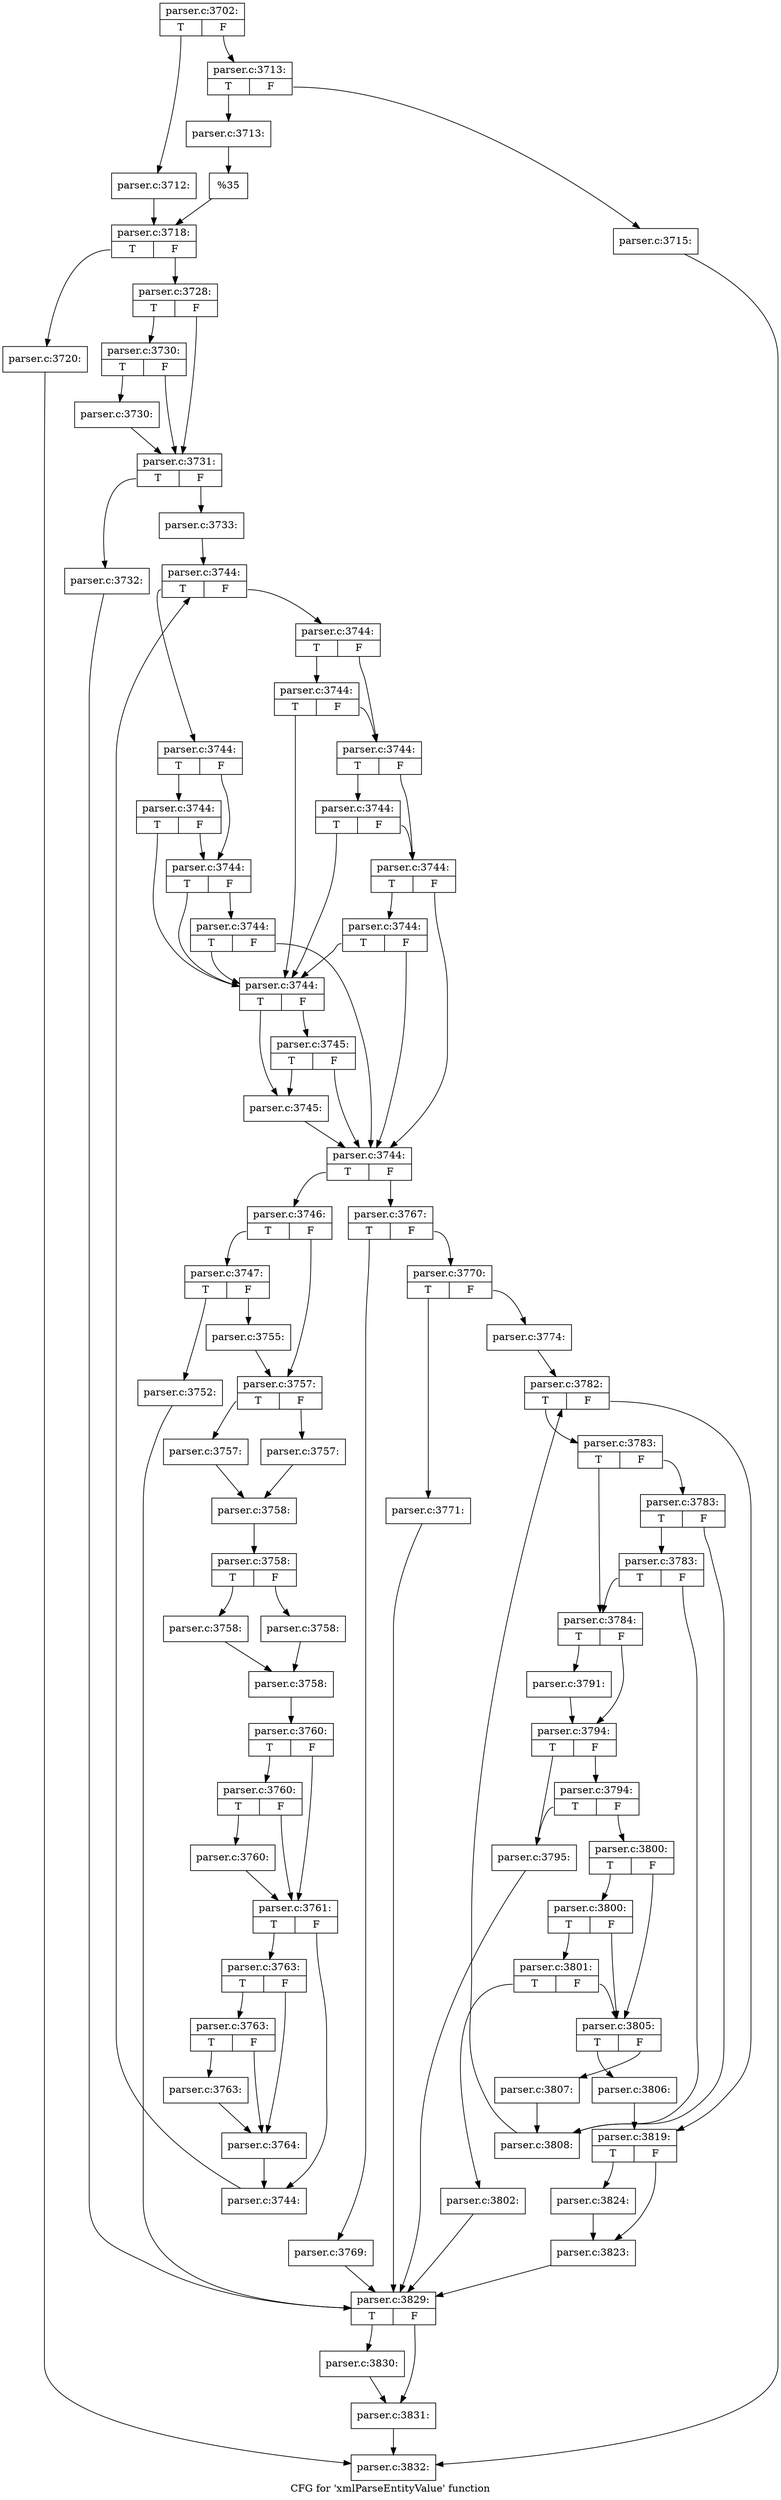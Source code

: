 digraph "CFG for 'xmlParseEntityValue' function" {
	label="CFG for 'xmlParseEntityValue' function";

	Node0x55d73b886d70 [shape=record,label="{parser.c:3702:|{<s0>T|<s1>F}}"];
	Node0x55d73b886d70:s0 -> Node0x55d73b88b2b0;
	Node0x55d73b886d70:s1 -> Node0x55d73b88b350;
	Node0x55d73b88b2b0 [shape=record,label="{parser.c:3712:}"];
	Node0x55d73b88b2b0 -> Node0x55d73b88b300;
	Node0x55d73b88b350 [shape=record,label="{parser.c:3713:|{<s0>T|<s1>F}}"];
	Node0x55d73b88b350:s0 -> Node0x55d73b88b9b0;
	Node0x55d73b88b350:s1 -> Node0x55d73b88ba50;
	Node0x55d73b88b9b0 [shape=record,label="{parser.c:3713:}"];
	Node0x55d73b88b9b0 -> Node0x55d73b88ba00;
	Node0x55d73b88ba50 [shape=record,label="{parser.c:3715:}"];
	Node0x55d73b88ba50 -> Node0x55d73b886dc0;
	Node0x55d73b88ba00 [shape=record,label="{%35}"];
	Node0x55d73b88ba00 -> Node0x55d73b88b300;
	Node0x55d73b88b300 [shape=record,label="{parser.c:3718:|{<s0>T|<s1>F}}"];
	Node0x55d73b88b300:s0 -> Node0x55d73b88c9a0;
	Node0x55d73b88b300:s1 -> Node0x55d73b88c9f0;
	Node0x55d73b88c9a0 [shape=record,label="{parser.c:3720:}"];
	Node0x55d73b88c9a0 -> Node0x55d73b886dc0;
	Node0x55d73b88c9f0 [shape=record,label="{parser.c:3728:|{<s0>T|<s1>F}}"];
	Node0x55d73b88c9f0:s0 -> Node0x55d73b88d560;
	Node0x55d73b88c9f0:s1 -> Node0x55d73b88d510;
	Node0x55d73b88d560 [shape=record,label="{parser.c:3730:|{<s0>T|<s1>F}}"];
	Node0x55d73b88d560:s0 -> Node0x55d73b88d4c0;
	Node0x55d73b88d560:s1 -> Node0x55d73b88d510;
	Node0x55d73b88d4c0 [shape=record,label="{parser.c:3730:}"];
	Node0x55d73b88d4c0 -> Node0x55d73b88d510;
	Node0x55d73b88d510 [shape=record,label="{parser.c:3731:|{<s0>T|<s1>F}}"];
	Node0x55d73b88d510:s0 -> Node0x55d73b88e150;
	Node0x55d73b88d510:s1 -> Node0x55d73b88e1a0;
	Node0x55d73b88e150 [shape=record,label="{parser.c:3732:}"];
	Node0x55d73b88e150 -> Node0x55d73b7e42d0;
	Node0x55d73b88e1a0 [shape=record,label="{parser.c:3733:}"];
	Node0x55d73b88e1a0 -> Node0x55d73b88f150;
	Node0x55d73b88f150 [shape=record,label="{parser.c:3744:|{<s0>T|<s1>F}}"];
	Node0x55d73b88f150:s0 -> Node0x55d73b88f510;
	Node0x55d73b88f150:s1 -> Node0x55d73b88f560;
	Node0x55d73b88f510 [shape=record,label="{parser.c:3744:|{<s0>T|<s1>F}}"];
	Node0x55d73b88f510:s0 -> Node0x55d73b88f7d0;
	Node0x55d73b88f510:s1 -> Node0x55d73b88f780;
	Node0x55d73b88f7d0 [shape=record,label="{parser.c:3744:|{<s0>T|<s1>F}}"];
	Node0x55d73b88f7d0:s0 -> Node0x55d73b88f490;
	Node0x55d73b88f7d0:s1 -> Node0x55d73b88f780;
	Node0x55d73b88f780 [shape=record,label="{parser.c:3744:|{<s0>T|<s1>F}}"];
	Node0x55d73b88f780:s0 -> Node0x55d73b88f490;
	Node0x55d73b88f780:s1 -> Node0x55d73b88f730;
	Node0x55d73b88f730 [shape=record,label="{parser.c:3744:|{<s0>T|<s1>F}}"];
	Node0x55d73b88f730:s0 -> Node0x55d73b88f490;
	Node0x55d73b88f730:s1 -> Node0x55d73b88f3f0;
	Node0x55d73b88f560 [shape=record,label="{parser.c:3744:|{<s0>T|<s1>F}}"];
	Node0x55d73b88f560:s0 -> Node0x55d73b88fe00;
	Node0x55d73b88f560:s1 -> Node0x55d73b88fdb0;
	Node0x55d73b88fe00 [shape=record,label="{parser.c:3744:|{<s0>T|<s1>F}}"];
	Node0x55d73b88fe00:s0 -> Node0x55d73b88f490;
	Node0x55d73b88fe00:s1 -> Node0x55d73b88fdb0;
	Node0x55d73b88fdb0 [shape=record,label="{parser.c:3744:|{<s0>T|<s1>F}}"];
	Node0x55d73b88fdb0:s0 -> Node0x55d73b890130;
	Node0x55d73b88fdb0:s1 -> Node0x55d73b88fd60;
	Node0x55d73b890130 [shape=record,label="{parser.c:3744:|{<s0>T|<s1>F}}"];
	Node0x55d73b890130:s0 -> Node0x55d73b88f490;
	Node0x55d73b890130:s1 -> Node0x55d73b88fd60;
	Node0x55d73b88fd60 [shape=record,label="{parser.c:3744:|{<s0>T|<s1>F}}"];
	Node0x55d73b88fd60:s0 -> Node0x55d73b890460;
	Node0x55d73b88fd60:s1 -> Node0x55d73b88f3f0;
	Node0x55d73b890460 [shape=record,label="{parser.c:3744:|{<s0>T|<s1>F}}"];
	Node0x55d73b890460:s0 -> Node0x55d73b88f490;
	Node0x55d73b890460:s1 -> Node0x55d73b88f3f0;
	Node0x55d73b88f490 [shape=record,label="{parser.c:3744:|{<s0>T|<s1>F}}"];
	Node0x55d73b88f490:s0 -> Node0x55d73b88f440;
	Node0x55d73b88f490:s1 -> Node0x55d73b890790;
	Node0x55d73b890790 [shape=record,label="{parser.c:3745:|{<s0>T|<s1>F}}"];
	Node0x55d73b890790:s0 -> Node0x55d73b88f440;
	Node0x55d73b890790:s1 -> Node0x55d73b88f3f0;
	Node0x55d73b88f440 [shape=record,label="{parser.c:3745:}"];
	Node0x55d73b88f440 -> Node0x55d73b88f3f0;
	Node0x55d73b88f3f0 [shape=record,label="{parser.c:3744:|{<s0>T|<s1>F}}"];
	Node0x55d73b88f3f0:s0 -> Node0x55d73b890e60;
	Node0x55d73b88f3f0:s1 -> Node0x55d73b88f370;
	Node0x55d73b890e60 [shape=record,label="{parser.c:3746:|{<s0>T|<s1>F}}"];
	Node0x55d73b890e60:s0 -> Node0x55d73b891670;
	Node0x55d73b890e60:s1 -> Node0x55d73b8916c0;
	Node0x55d73b891670 [shape=record,label="{parser.c:3747:|{<s0>T|<s1>F}}"];
	Node0x55d73b891670:s0 -> Node0x55d73b8923f0;
	Node0x55d73b891670:s1 -> Node0x55d73b892440;
	Node0x55d73b8923f0 [shape=record,label="{parser.c:3752:}"];
	Node0x55d73b8923f0 -> Node0x55d73b7e42d0;
	Node0x55d73b892440 [shape=record,label="{parser.c:3755:}"];
	Node0x55d73b892440 -> Node0x55d73b8916c0;
	Node0x55d73b8916c0 [shape=record,label="{parser.c:3757:|{<s0>T|<s1>F}}"];
	Node0x55d73b8916c0:s0 -> Node0x55d73b892c80;
	Node0x55d73b8916c0:s1 -> Node0x55d73b892d20;
	Node0x55d73b892c80 [shape=record,label="{parser.c:3757:}"];
	Node0x55d73b892c80 -> Node0x55d73b892cd0;
	Node0x55d73b892d20 [shape=record,label="{parser.c:3757:}"];
	Node0x55d73b892d20 -> Node0x55d73b892cd0;
	Node0x55d73b892cd0 [shape=record,label="{parser.c:3758:}"];
	Node0x55d73b892cd0 -> Node0x55d73b8938e0;
	Node0x55d73b8938e0 [shape=record,label="{parser.c:3758:|{<s0>T|<s1>F}}"];
	Node0x55d73b8938e0:s0 -> Node0x55d73b893b40;
	Node0x55d73b8938e0:s1 -> Node0x55d73b893be0;
	Node0x55d73b893b40 [shape=record,label="{parser.c:3758:}"];
	Node0x55d73b893b40 -> Node0x55d73b893b90;
	Node0x55d73b893be0 [shape=record,label="{parser.c:3758:}"];
	Node0x55d73b893be0 -> Node0x55d73b893b90;
	Node0x55d73b893b90 [shape=record,label="{parser.c:3758:}"];
	Node0x55d73b893b90 -> Node0x55d73b893840;
	Node0x55d73b893840 [shape=record,label="{parser.c:3760:|{<s0>T|<s1>F}}"];
	Node0x55d73b893840:s0 -> Node0x55d73b894fb0;
	Node0x55d73b893840:s1 -> Node0x55d73b894f60;
	Node0x55d73b894fb0 [shape=record,label="{parser.c:3760:|{<s0>T|<s1>F}}"];
	Node0x55d73b894fb0:s0 -> Node0x55d73b893890;
	Node0x55d73b894fb0:s1 -> Node0x55d73b894f60;
	Node0x55d73b893890 [shape=record,label="{parser.c:3760:}"];
	Node0x55d73b893890 -> Node0x55d73b894f60;
	Node0x55d73b894f60 [shape=record,label="{parser.c:3761:|{<s0>T|<s1>F}}"];
	Node0x55d73b894f60:s0 -> Node0x55d73b895d50;
	Node0x55d73b894f60:s1 -> Node0x55d73b895da0;
	Node0x55d73b895d50 [shape=record,label="{parser.c:3763:|{<s0>T|<s1>F}}"];
	Node0x55d73b895d50:s0 -> Node0x55d73b8961d0;
	Node0x55d73b895d50:s1 -> Node0x55d73b896180;
	Node0x55d73b8961d0 [shape=record,label="{parser.c:3763:|{<s0>T|<s1>F}}"];
	Node0x55d73b8961d0:s0 -> Node0x55d73b896130;
	Node0x55d73b8961d0:s1 -> Node0x55d73b896180;
	Node0x55d73b896130 [shape=record,label="{parser.c:3763:}"];
	Node0x55d73b896130 -> Node0x55d73b896180;
	Node0x55d73b896180 [shape=record,label="{parser.c:3764:}"];
	Node0x55d73b896180 -> Node0x55d73b895da0;
	Node0x55d73b895da0 [shape=record,label="{parser.c:3744:}"];
	Node0x55d73b895da0 -> Node0x55d73b88f150;
	Node0x55d73b88f370 [shape=record,label="{parser.c:3767:|{<s0>T|<s1>F}}"];
	Node0x55d73b88f370:s0 -> Node0x55d73b8973e0;
	Node0x55d73b88f370:s1 -> Node0x55d73b897430;
	Node0x55d73b8973e0 [shape=record,label="{parser.c:3769:}"];
	Node0x55d73b8973e0 -> Node0x55d73b7e42d0;
	Node0x55d73b897430 [shape=record,label="{parser.c:3770:|{<s0>T|<s1>F}}"];
	Node0x55d73b897430:s0 -> Node0x55d73b897910;
	Node0x55d73b897430:s1 -> Node0x55d73b897960;
	Node0x55d73b897910 [shape=record,label="{parser.c:3771:}"];
	Node0x55d73b897910 -> Node0x55d73b7e42d0;
	Node0x55d73b897960 [shape=record,label="{parser.c:3774:}"];
	Node0x55d73b897960 -> Node0x55d73b8982a0;
	Node0x55d73b8982a0 [shape=record,label="{parser.c:3782:|{<s0>T|<s1>F}}"];
	Node0x55d73b8982a0:s0 -> Node0x55d73b898750;
	Node0x55d73b8982a0:s1 -> Node0x55d73b8984c0;
	Node0x55d73b898750 [shape=record,label="{parser.c:3783:|{<s0>T|<s1>F}}"];
	Node0x55d73b898750:s0 -> Node0x55d73b898940;
	Node0x55d73b898750:s1 -> Node0x55d73b8989e0;
	Node0x55d73b8989e0 [shape=record,label="{parser.c:3783:|{<s0>T|<s1>F}}"];
	Node0x55d73b8989e0:s0 -> Node0x55d73b898cd0;
	Node0x55d73b8989e0:s1 -> Node0x55d73b898990;
	Node0x55d73b898cd0 [shape=record,label="{parser.c:3783:|{<s0>T|<s1>F}}"];
	Node0x55d73b898cd0:s0 -> Node0x55d73b898940;
	Node0x55d73b898cd0:s1 -> Node0x55d73b898990;
	Node0x55d73b898940 [shape=record,label="{parser.c:3784:|{<s0>T|<s1>F}}"];
	Node0x55d73b898940:s0 -> Node0x55d73b89aaf0;
	Node0x55d73b898940:s1 -> Node0x55d73b89ab40;
	Node0x55d73b89aaf0 [shape=record,label="{parser.c:3791:}"];
	Node0x55d73b89aaf0 -> Node0x55d73b89ab40;
	Node0x55d73b89ab40 [shape=record,label="{parser.c:3794:|{<s0>T|<s1>F}}"];
	Node0x55d73b89ab40:s0 -> Node0x55d73b89b1c0;
	Node0x55d73b89ab40:s1 -> Node0x55d73b89b260;
	Node0x55d73b89b260 [shape=record,label="{parser.c:3794:|{<s0>T|<s1>F}}"];
	Node0x55d73b89b260:s0 -> Node0x55d73b89b1c0;
	Node0x55d73b89b260:s1 -> Node0x55d73b89b210;
	Node0x55d73b89b1c0 [shape=record,label="{parser.c:3795:}"];
	Node0x55d73b89b1c0 -> Node0x55d73b7e42d0;
	Node0x55d73b89b210 [shape=record,label="{parser.c:3800:|{<s0>T|<s1>F}}"];
	Node0x55d73b89b210:s0 -> Node0x55d73b89c010;
	Node0x55d73b89b210:s1 -> Node0x55d73b89bf40;
	Node0x55d73b89c010 [shape=record,label="{parser.c:3800:|{<s0>T|<s1>F}}"];
	Node0x55d73b89c010:s0 -> Node0x55d73b89bf90;
	Node0x55d73b89c010:s1 -> Node0x55d73b89bf40;
	Node0x55d73b89bf90 [shape=record,label="{parser.c:3801:|{<s0>T|<s1>F}}"];
	Node0x55d73b89bf90:s0 -> Node0x55d73b89bef0;
	Node0x55d73b89bf90:s1 -> Node0x55d73b89bf40;
	Node0x55d73b89bef0 [shape=record,label="{parser.c:3802:}"];
	Node0x55d73b89bef0 -> Node0x55d73b7e42d0;
	Node0x55d73b89bf40 [shape=record,label="{parser.c:3805:|{<s0>T|<s1>F}}"];
	Node0x55d73b89bf40:s0 -> Node0x55d73b89cd90;
	Node0x55d73b89bf40:s1 -> Node0x55d73b89cde0;
	Node0x55d73b89cd90 [shape=record,label="{parser.c:3806:}"];
	Node0x55d73b89cd90 -> Node0x55d73b8984c0;
	Node0x55d73b89cde0 [shape=record,label="{parser.c:3807:}"];
	Node0x55d73b89cde0 -> Node0x55d73b898990;
	Node0x55d73b898990 [shape=record,label="{parser.c:3808:}"];
	Node0x55d73b898990 -> Node0x55d73b8982a0;
	Node0x55d73b8984c0 [shape=record,label="{parser.c:3819:|{<s0>T|<s1>F}}"];
	Node0x55d73b8984c0:s0 -> Node0x55d73b89dfd0;
	Node0x55d73b8984c0:s1 -> Node0x55d73b89e020;
	Node0x55d73b89dfd0 [shape=record,label="{parser.c:3824:}"];
	Node0x55d73b89dfd0 -> Node0x55d73b89e020;
	Node0x55d73b89e020 [shape=record,label="{parser.c:3823:}"];
	Node0x55d73b89e020 -> Node0x55d73b7e42d0;
	Node0x55d73b7e42d0 [shape=record,label="{parser.c:3829:|{<s0>T|<s1>F}}"];
	Node0x55d73b7e42d0:s0 -> Node0x55d73b89e7e0;
	Node0x55d73b7e42d0:s1 -> Node0x55d73b89e830;
	Node0x55d73b89e7e0 [shape=record,label="{parser.c:3830:}"];
	Node0x55d73b89e7e0 -> Node0x55d73b89e830;
	Node0x55d73b89e830 [shape=record,label="{parser.c:3831:}"];
	Node0x55d73b89e830 -> Node0x55d73b886dc0;
	Node0x55d73b886dc0 [shape=record,label="{parser.c:3832:}"];
}
